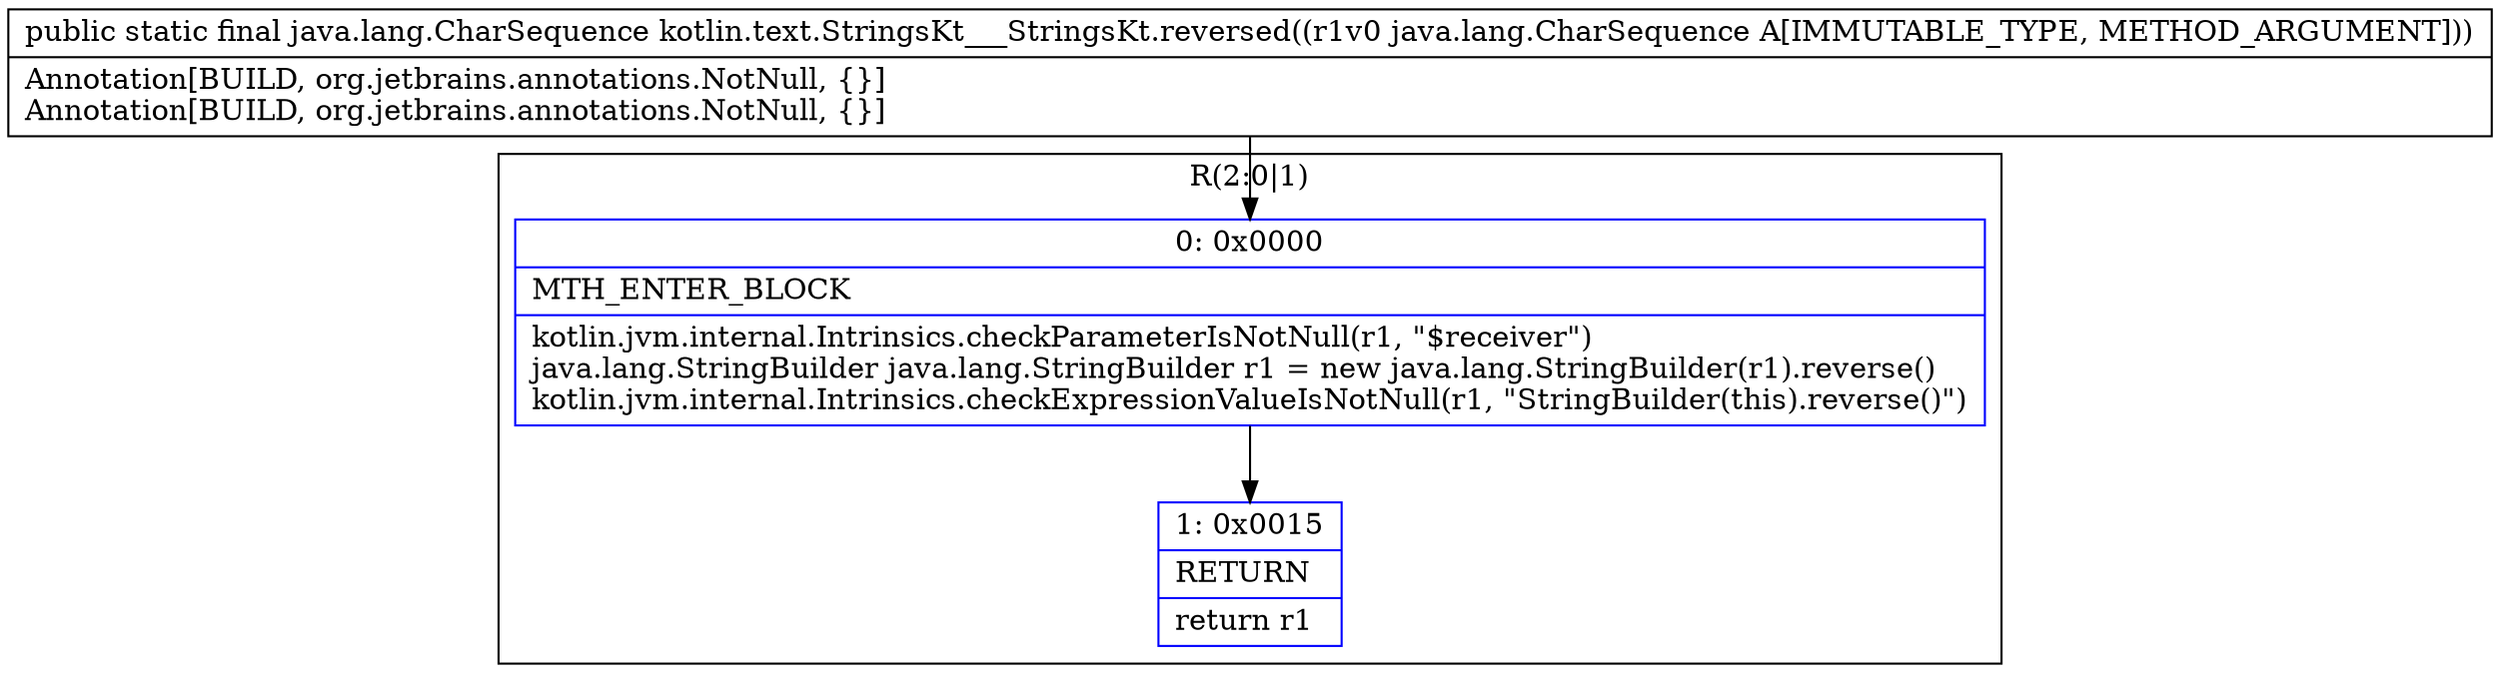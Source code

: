 digraph "CFG forkotlin.text.StringsKt___StringsKt.reversed(Ljava\/lang\/CharSequence;)Ljava\/lang\/CharSequence;" {
subgraph cluster_Region_328168506 {
label = "R(2:0|1)";
node [shape=record,color=blue];
Node_0 [shape=record,label="{0\:\ 0x0000|MTH_ENTER_BLOCK\l|kotlin.jvm.internal.Intrinsics.checkParameterIsNotNull(r1, \"$receiver\")\ljava.lang.StringBuilder java.lang.StringBuilder r1 = new java.lang.StringBuilder(r1).reverse()\lkotlin.jvm.internal.Intrinsics.checkExpressionValueIsNotNull(r1, \"StringBuilder(this).reverse()\")\l}"];
Node_1 [shape=record,label="{1\:\ 0x0015|RETURN\l|return r1\l}"];
}
MethodNode[shape=record,label="{public static final java.lang.CharSequence kotlin.text.StringsKt___StringsKt.reversed((r1v0 java.lang.CharSequence A[IMMUTABLE_TYPE, METHOD_ARGUMENT]))  | Annotation[BUILD, org.jetbrains.annotations.NotNull, \{\}]\lAnnotation[BUILD, org.jetbrains.annotations.NotNull, \{\}]\l}"];
MethodNode -> Node_0;
Node_0 -> Node_1;
}

